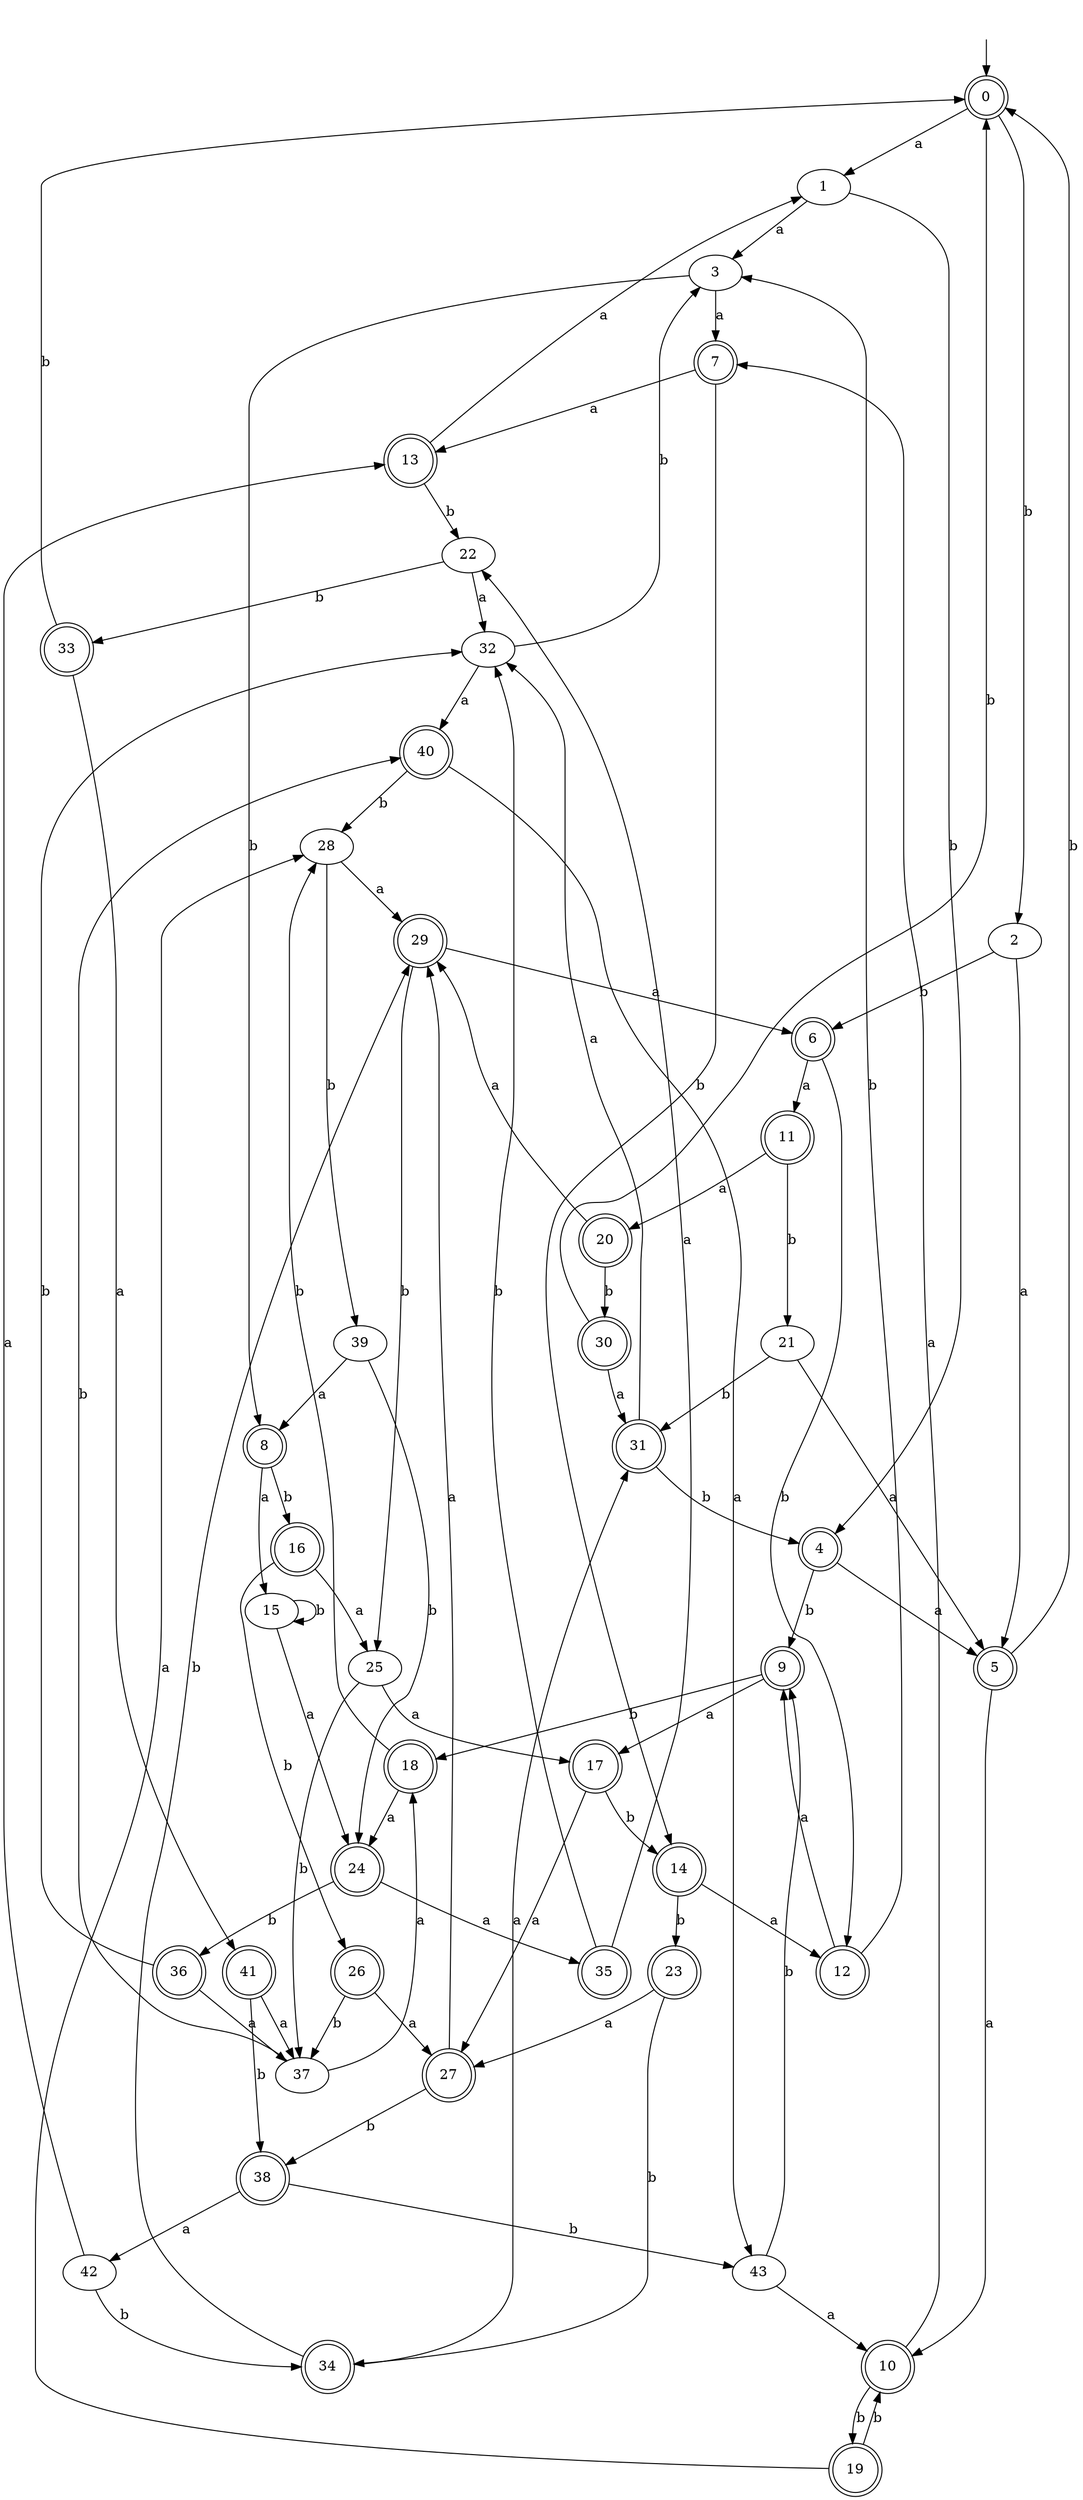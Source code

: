 digraph RandomDFA {
  __start0 [label="", shape=none];
  __start0 -> 0 [label=""];
  0 [shape=circle] [shape=doublecircle]
  0 -> 1 [label="a"]
  0 -> 2 [label="b"]
  1
  1 -> 3 [label="a"]
  1 -> 4 [label="b"]
  2
  2 -> 5 [label="a"]
  2 -> 6 [label="b"]
  3
  3 -> 7 [label="a"]
  3 -> 8 [label="b"]
  4 [shape=doublecircle]
  4 -> 5 [label="a"]
  4 -> 9 [label="b"]
  5 [shape=doublecircle]
  5 -> 10 [label="a"]
  5 -> 0 [label="b"]
  6 [shape=doublecircle]
  6 -> 11 [label="a"]
  6 -> 12 [label="b"]
  7 [shape=doublecircle]
  7 -> 13 [label="a"]
  7 -> 14 [label="b"]
  8 [shape=doublecircle]
  8 -> 15 [label="a"]
  8 -> 16 [label="b"]
  9 [shape=doublecircle]
  9 -> 17 [label="a"]
  9 -> 18 [label="b"]
  10 [shape=doublecircle]
  10 -> 7 [label="a"]
  10 -> 19 [label="b"]
  11 [shape=doublecircle]
  11 -> 20 [label="a"]
  11 -> 21 [label="b"]
  12 [shape=doublecircle]
  12 -> 9 [label="a"]
  12 -> 3 [label="b"]
  13 [shape=doublecircle]
  13 -> 1 [label="a"]
  13 -> 22 [label="b"]
  14 [shape=doublecircle]
  14 -> 12 [label="a"]
  14 -> 23 [label="b"]
  15
  15 -> 24 [label="a"]
  15 -> 15 [label="b"]
  16 [shape=doublecircle]
  16 -> 25 [label="a"]
  16 -> 26 [label="b"]
  17 [shape=doublecircle]
  17 -> 27 [label="a"]
  17 -> 14 [label="b"]
  18 [shape=doublecircle]
  18 -> 24 [label="a"]
  18 -> 28 [label="b"]
  19 [shape=doublecircle]
  19 -> 28 [label="a"]
  19 -> 10 [label="b"]
  20 [shape=doublecircle]
  20 -> 29 [label="a"]
  20 -> 30 [label="b"]
  21
  21 -> 5 [label="a"]
  21 -> 31 [label="b"]
  22
  22 -> 32 [label="a"]
  22 -> 33 [label="b"]
  23 [shape=doublecircle]
  23 -> 27 [label="a"]
  23 -> 34 [label="b"]
  24 [shape=doublecircle]
  24 -> 35 [label="a"]
  24 -> 36 [label="b"]
  25
  25 -> 17 [label="a"]
  25 -> 37 [label="b"]
  26 [shape=doublecircle]
  26 -> 27 [label="a"]
  26 -> 37 [label="b"]
  27 [shape=doublecircle]
  27 -> 29 [label="a"]
  27 -> 38 [label="b"]
  28
  28 -> 29 [label="a"]
  28 -> 39 [label="b"]
  29 [shape=doublecircle]
  29 -> 6 [label="a"]
  29 -> 25 [label="b"]
  30 [shape=doublecircle]
  30 -> 31 [label="a"]
  30 -> 0 [label="b"]
  31 [shape=doublecircle]
  31 -> 32 [label="a"]
  31 -> 4 [label="b"]
  32
  32 -> 40 [label="a"]
  32 -> 3 [label="b"]
  33 [shape=doublecircle]
  33 -> 41 [label="a"]
  33 -> 0 [label="b"]
  34 [shape=doublecircle]
  34 -> 31 [label="a"]
  34 -> 29 [label="b"]
  35 [shape=doublecircle]
  35 -> 22 [label="a"]
  35 -> 32 [label="b"]
  36 [shape=doublecircle]
  36 -> 37 [label="a"]
  36 -> 32 [label="b"]
  37
  37 -> 18 [label="a"]
  37 -> 40 [label="b"]
  38 [shape=doublecircle]
  38 -> 42 [label="a"]
  38 -> 43 [label="b"]
  39
  39 -> 8 [label="a"]
  39 -> 24 [label="b"]
  40 [shape=doublecircle]
  40 -> 43 [label="a"]
  40 -> 28 [label="b"]
  41 [shape=doublecircle]
  41 -> 37 [label="a"]
  41 -> 38 [label="b"]
  42
  42 -> 13 [label="a"]
  42 -> 34 [label="b"]
  43
  43 -> 10 [label="a"]
  43 -> 9 [label="b"]
}
